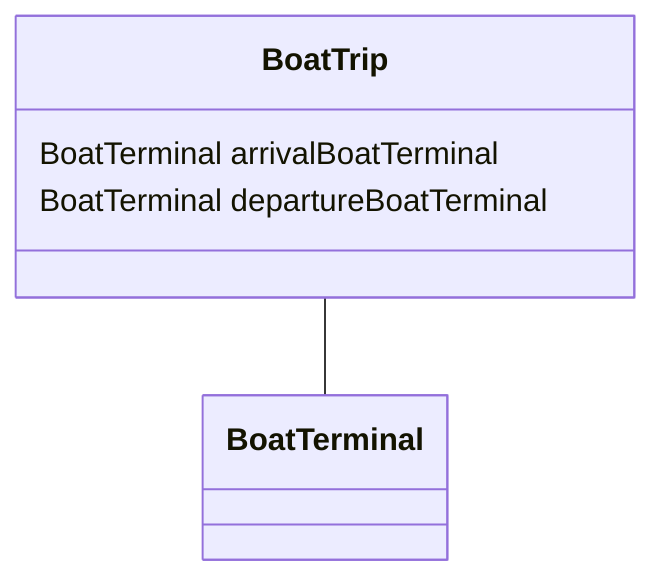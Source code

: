 classDiagram
  BoatTrip -- BoatTerminal


class BoatTrip {

  BoatTerminal arrivalBoatTerminal
  BoatTerminal departureBoatTerminal

 }